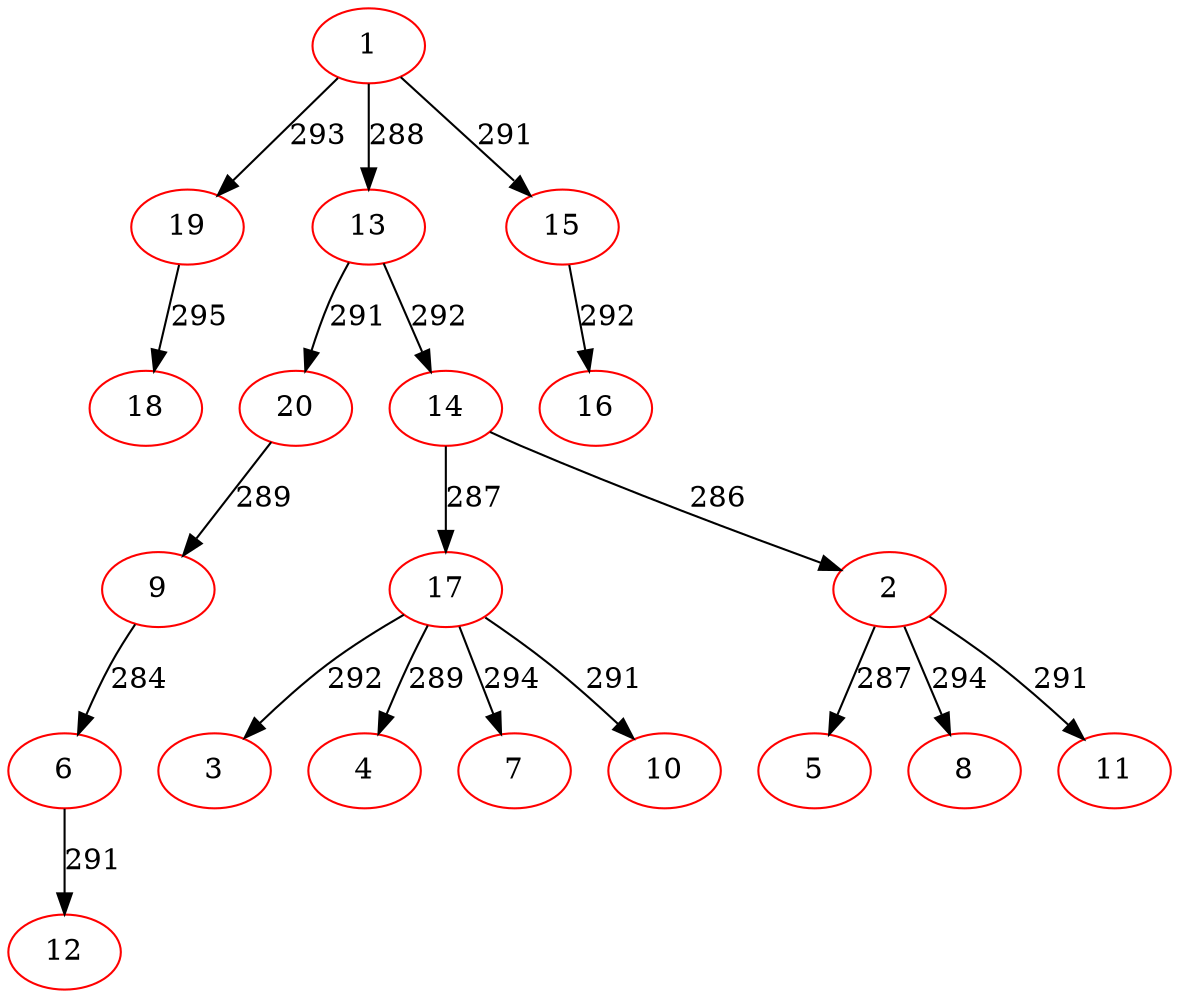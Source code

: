digraph {
1[color=red]
19[color=red]
18[color=red]
19->18[label=295]
1->19[label=293]
13[color=red]
20[color=red]
9[color=red]
6[color=red]
12[color=red]
6->12[label=291]
9->6[label=284]
20->9[label=289]
13->20[label=291]
14[color=red]
17[color=red]
3[color=red]
17->3[label=292]
4[color=red]
17->4[label=289]
7[color=red]
17->7[label=294]
10[color=red]
17->10[label=291]
14->17[label=287]
2[color=red]
5[color=red]
2->5[label=287]
8[color=red]
2->8[label=294]
11[color=red]
2->11[label=291]
14->2[label=286]
13->14[label=292]
1->13[label=288]
15[color=red]
16[color=red]
15->16[label=292]
1->15[label=291]
}